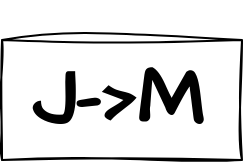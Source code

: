 <mxfile>
    <diagram id="LfiRSku7J5PrYtBnwSe8" name="第 1 页">
        <mxGraphModel dx="463" dy="381" grid="0" gridSize="10" guides="1" tooltips="1" connect="1" arrows="1" fold="1" page="1" pageScale="1" pageWidth="827" pageHeight="1169" math="1" shadow="0">
            <root>
                <mxCell id="0"/>
                <mxCell id="1" parent="0"/>
                <mxCell id="5" value="" style="group" vertex="1" connectable="0" parent="1">
                    <mxGeometry x="390" y="300" width="120" height="70" as="geometry"/>
                </mxCell>
                <mxCell id="2" value="" style="rounded=0;whiteSpace=wrap;html=1;sketch=1;hachureGap=4;jiggle=2;curveFitting=1;fontFamily=Architects Daughter;fontSource=https%3A%2F%2Ffonts.googleapis.com%2Fcss%3Ffamily%3DArchitects%2BDaughter;fontSize=20;" vertex="1" parent="5">
                    <mxGeometry y="10" width="120" height="60" as="geometry"/>
                </mxCell>
                <mxCell id="4" value="&lt;h1&gt;J-&amp;gt;M&lt;/h1&gt;" style="text;html=1;strokeColor=none;fillColor=none;spacing=5;spacingTop=-20;whiteSpace=wrap;overflow=hidden;rounded=0;sketch=1;hachureGap=4;jiggle=2;curveFitting=1;fontFamily=Architects Daughter;fontSource=https%3A%2F%2Ffonts.googleapis.com%2Fcss%3Ffamily%3DArchitects%2BDaughter;fontSize=20;" vertex="1" parent="5">
                    <mxGeometry x="10" width="100" height="70" as="geometry"/>
                </mxCell>
            </root>
        </mxGraphModel>
    </diagram>
</mxfile>